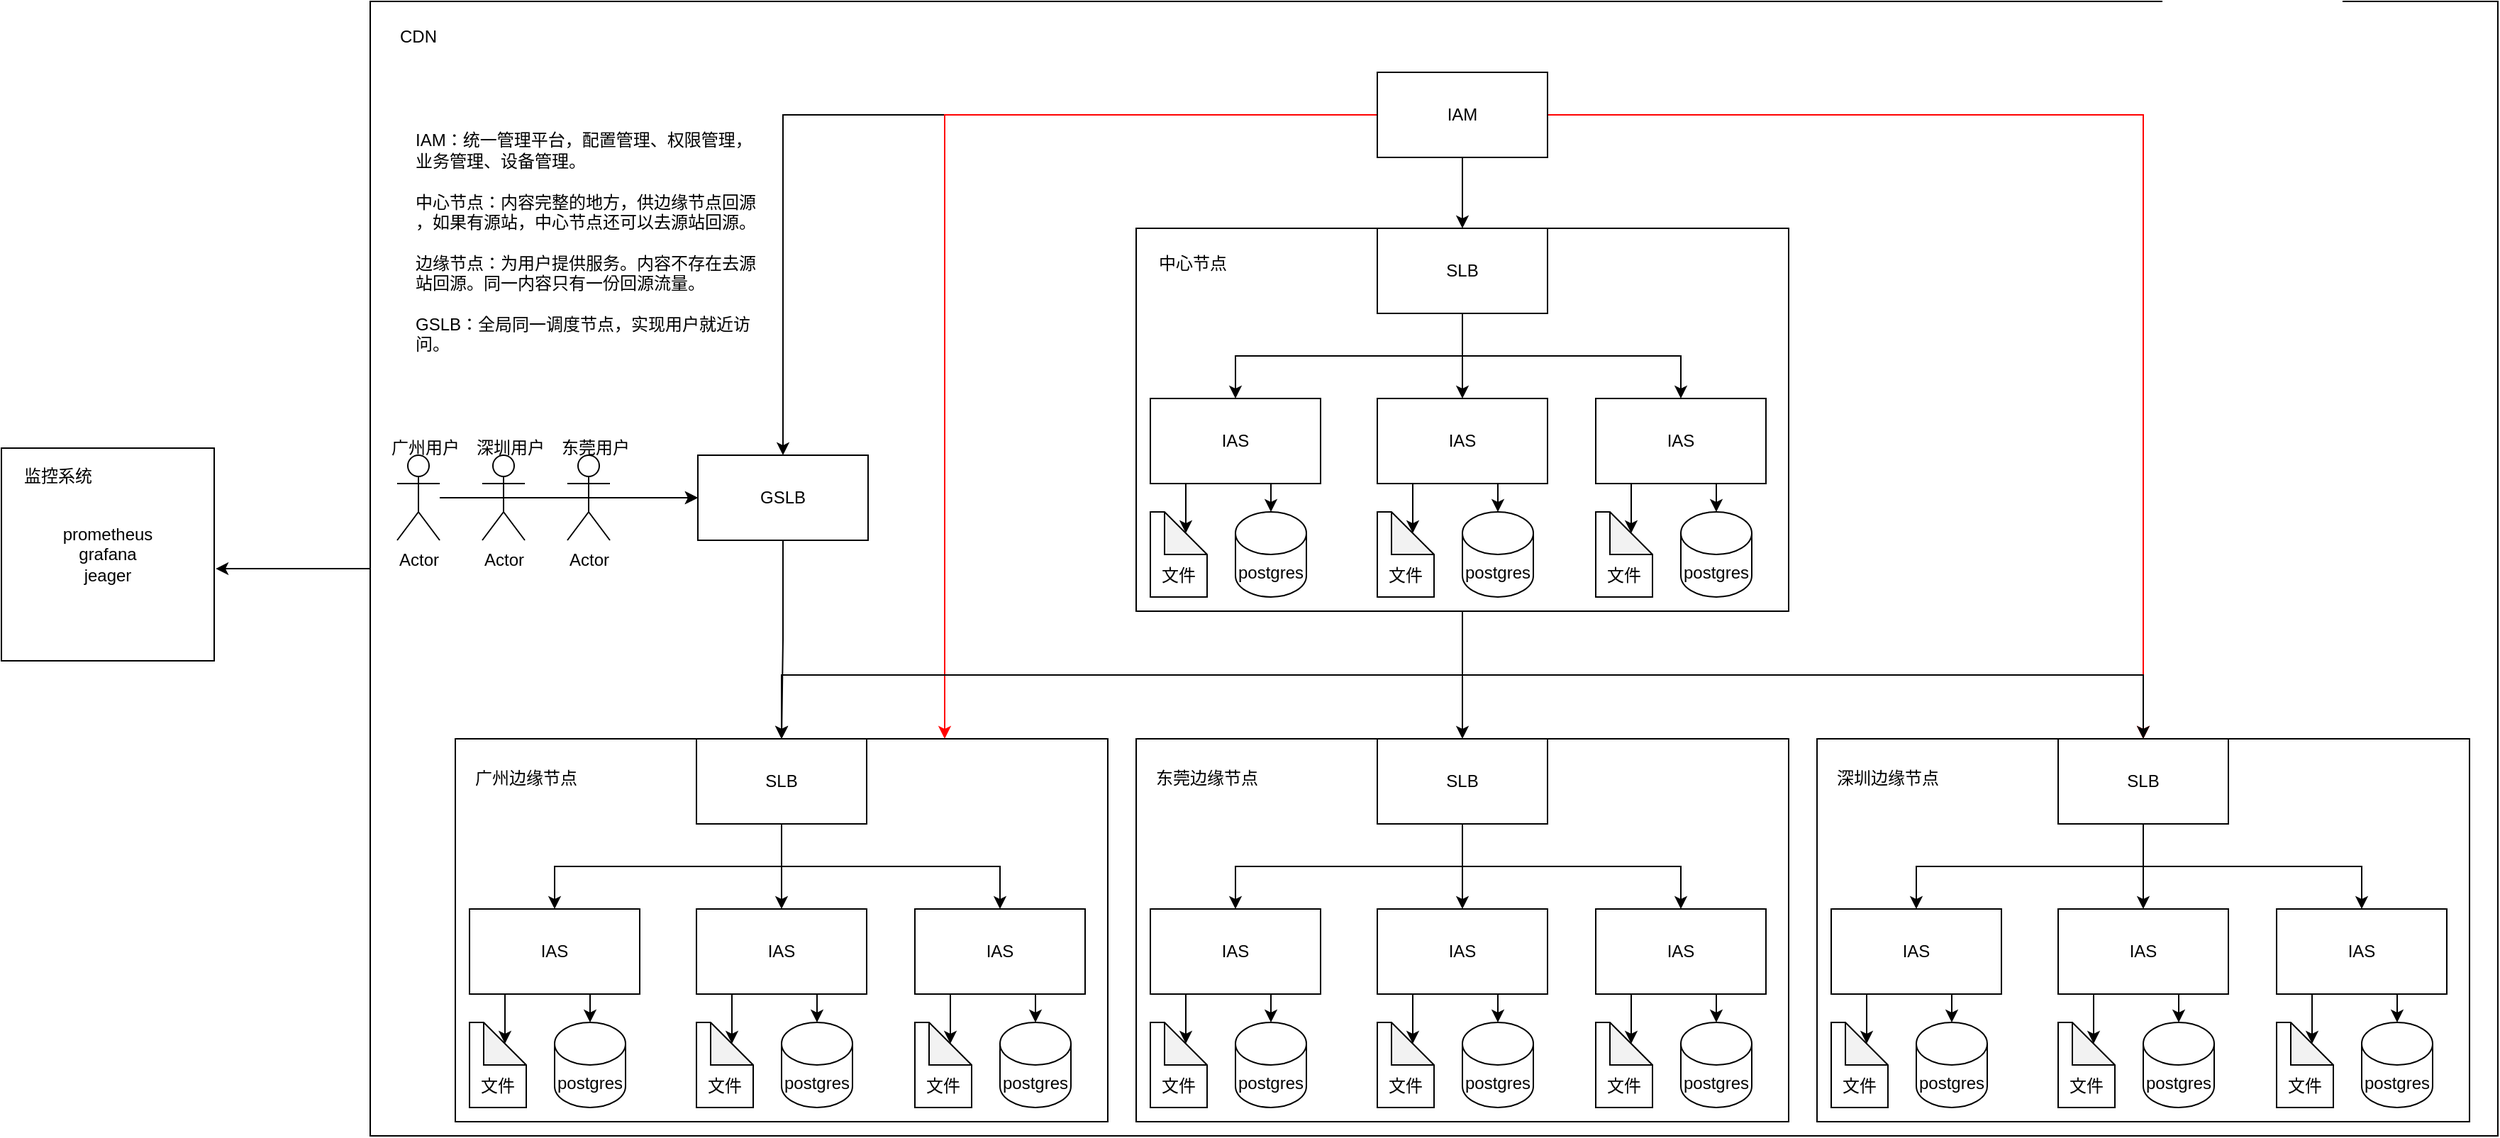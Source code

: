 <mxfile version="21.6.8" type="device">
  <diagram id="sjs-Jb1WiQ8WGj6FYjHZ" name="第 1 页">
    <mxGraphModel dx="2263" dy="1903" grid="1" gridSize="10" guides="1" tooltips="1" connect="1" arrows="1" fold="1" page="1" pageScale="1" pageWidth="827" pageHeight="1169" math="0" shadow="0">
      <root>
        <mxCell id="0" />
        <mxCell id="1" parent="0" />
        <mxCell id="f5SEs0QCKPR_3SpagH0d-139" style="edgeStyle=orthogonalEdgeStyle;rounded=0;orthogonalLoop=1;jettySize=auto;html=1;entryX=1.007;entryY=0.567;entryDx=0;entryDy=0;entryPerimeter=0;" edge="1" parent="1" source="f5SEs0QCKPR_3SpagH0d-137" target="f5SEs0QCKPR_3SpagH0d-134">
          <mxGeometry relative="1" as="geometry" />
        </mxCell>
        <mxCell id="f5SEs0QCKPR_3SpagH0d-137" value="" style="rounded=0;whiteSpace=wrap;html=1;" vertex="1" parent="1">
          <mxGeometry x="-20" y="-70" width="1500" height="800" as="geometry" />
        </mxCell>
        <mxCell id="f5SEs0QCKPR_3SpagH0d-106" style="edgeStyle=orthogonalEdgeStyle;rounded=0;orthogonalLoop=1;jettySize=auto;html=1;exitX=0.5;exitY=1;exitDx=0;exitDy=0;entryX=0.5;entryY=0;entryDx=0;entryDy=0;" edge="1" parent="1" source="f5SEs0QCKPR_3SpagH0d-1" target="f5SEs0QCKPR_3SpagH0d-84">
          <mxGeometry relative="1" as="geometry" />
        </mxCell>
        <mxCell id="f5SEs0QCKPR_3SpagH0d-129" style="edgeStyle=orthogonalEdgeStyle;rounded=0;orthogonalLoop=1;jettySize=auto;html=1;exitX=0;exitY=0.5;exitDx=0;exitDy=0;entryX=0.5;entryY=0;entryDx=0;entryDy=0;" edge="1" parent="1" source="f5SEs0QCKPR_3SpagH0d-1" target="f5SEs0QCKPR_3SpagH0d-108">
          <mxGeometry relative="1" as="geometry" />
        </mxCell>
        <mxCell id="f5SEs0QCKPR_3SpagH0d-132" style="edgeStyle=orthogonalEdgeStyle;rounded=0;orthogonalLoop=1;jettySize=auto;html=1;entryX=0.75;entryY=0;entryDx=0;entryDy=0;fillColor=#FF3333;strokeColor=#FF0000;" edge="1" parent="1" source="f5SEs0QCKPR_3SpagH0d-1" target="f5SEs0QCKPR_3SpagH0d-3">
          <mxGeometry relative="1" as="geometry" />
        </mxCell>
        <mxCell id="f5SEs0QCKPR_3SpagH0d-133" style="edgeStyle=orthogonalEdgeStyle;rounded=0;orthogonalLoop=1;jettySize=auto;html=1;exitX=1;exitY=0.5;exitDx=0;exitDy=0;entryX=0.5;entryY=0;entryDx=0;entryDy=0;strokeColor=#FF0000;" edge="1" parent="1" source="f5SEs0QCKPR_3SpagH0d-1" target="f5SEs0QCKPR_3SpagH0d-60">
          <mxGeometry relative="1" as="geometry" />
        </mxCell>
        <mxCell id="f5SEs0QCKPR_3SpagH0d-1" value="IAM" style="rounded=0;whiteSpace=wrap;html=1;" vertex="1" parent="1">
          <mxGeometry x="690" y="-20" width="120" height="60" as="geometry" />
        </mxCell>
        <mxCell id="f5SEs0QCKPR_3SpagH0d-3" value="" style="rounded=0;whiteSpace=wrap;html=1;" vertex="1" parent="1">
          <mxGeometry x="40" y="450" width="460" height="270" as="geometry" />
        </mxCell>
        <mxCell id="f5SEs0QCKPR_3SpagH0d-28" value="" style="edgeStyle=orthogonalEdgeStyle;rounded=0;orthogonalLoop=1;jettySize=auto;html=1;" edge="1" parent="1" source="f5SEs0QCKPR_3SpagH0d-4" target="f5SEs0QCKPR_3SpagH0d-18">
          <mxGeometry relative="1" as="geometry" />
        </mxCell>
        <mxCell id="f5SEs0QCKPR_3SpagH0d-29" style="edgeStyle=orthogonalEdgeStyle;rounded=0;orthogonalLoop=1;jettySize=auto;html=1;exitX=0.5;exitY=1;exitDx=0;exitDy=0;entryX=0.5;entryY=0;entryDx=0;entryDy=0;" edge="1" parent="1" source="f5SEs0QCKPR_3SpagH0d-4" target="f5SEs0QCKPR_3SpagH0d-5">
          <mxGeometry relative="1" as="geometry" />
        </mxCell>
        <mxCell id="f5SEs0QCKPR_3SpagH0d-30" style="edgeStyle=orthogonalEdgeStyle;rounded=0;orthogonalLoop=1;jettySize=auto;html=1;exitX=0.5;exitY=1;exitDx=0;exitDy=0;" edge="1" parent="1" source="f5SEs0QCKPR_3SpagH0d-4" target="f5SEs0QCKPR_3SpagH0d-24">
          <mxGeometry relative="1" as="geometry" />
        </mxCell>
        <mxCell id="f5SEs0QCKPR_3SpagH0d-4" value="SLB" style="rounded=0;whiteSpace=wrap;html=1;" vertex="1" parent="1">
          <mxGeometry x="210" y="450" width="120" height="60" as="geometry" />
        </mxCell>
        <mxCell id="f5SEs0QCKPR_3SpagH0d-12" style="edgeStyle=orthogonalEdgeStyle;rounded=0;orthogonalLoop=1;jettySize=auto;html=1;exitX=0.25;exitY=1;exitDx=0;exitDy=0;entryX=0;entryY=0;entryDx=25;entryDy=15;entryPerimeter=0;" edge="1" parent="1" source="f5SEs0QCKPR_3SpagH0d-5" target="f5SEs0QCKPR_3SpagH0d-7">
          <mxGeometry relative="1" as="geometry" />
        </mxCell>
        <mxCell id="f5SEs0QCKPR_3SpagH0d-14" style="edgeStyle=orthogonalEdgeStyle;rounded=0;orthogonalLoop=1;jettySize=auto;html=1;exitX=0.75;exitY=1;exitDx=0;exitDy=0;entryX=0.5;entryY=0;entryDx=0;entryDy=0;entryPerimeter=0;" edge="1" parent="1" source="f5SEs0QCKPR_3SpagH0d-5" target="f5SEs0QCKPR_3SpagH0d-6">
          <mxGeometry relative="1" as="geometry" />
        </mxCell>
        <mxCell id="f5SEs0QCKPR_3SpagH0d-5" value="IAS" style="rounded=0;whiteSpace=wrap;html=1;" vertex="1" parent="1">
          <mxGeometry x="50" y="570" width="120" height="60" as="geometry" />
        </mxCell>
        <mxCell id="f5SEs0QCKPR_3SpagH0d-6" value="postgres" style="shape=cylinder3;whiteSpace=wrap;html=1;boundedLbl=1;backgroundOutline=1;size=15;" vertex="1" parent="1">
          <mxGeometry x="110" y="650" width="50" height="60" as="geometry" />
        </mxCell>
        <mxCell id="f5SEs0QCKPR_3SpagH0d-7" value="" style="shape=note;whiteSpace=wrap;html=1;backgroundOutline=1;darkOpacity=0.05;" vertex="1" parent="1">
          <mxGeometry x="50" y="650" width="40" height="60" as="geometry" />
        </mxCell>
        <mxCell id="f5SEs0QCKPR_3SpagH0d-9" value="文件" style="text;html=1;strokeColor=none;fillColor=none;align=center;verticalAlign=middle;whiteSpace=wrap;rounded=0;" vertex="1" parent="1">
          <mxGeometry x="40" y="680" width="60" height="30" as="geometry" />
        </mxCell>
        <mxCell id="f5SEs0QCKPR_3SpagH0d-16" style="edgeStyle=orthogonalEdgeStyle;rounded=0;orthogonalLoop=1;jettySize=auto;html=1;exitX=0.25;exitY=1;exitDx=0;exitDy=0;entryX=0;entryY=0;entryDx=25;entryDy=15;entryPerimeter=0;" edge="1" source="f5SEs0QCKPR_3SpagH0d-18" target="f5SEs0QCKPR_3SpagH0d-20" parent="1">
          <mxGeometry relative="1" as="geometry" />
        </mxCell>
        <mxCell id="f5SEs0QCKPR_3SpagH0d-17" style="edgeStyle=orthogonalEdgeStyle;rounded=0;orthogonalLoop=1;jettySize=auto;html=1;exitX=0.75;exitY=1;exitDx=0;exitDy=0;entryX=0.5;entryY=0;entryDx=0;entryDy=0;entryPerimeter=0;" edge="1" source="f5SEs0QCKPR_3SpagH0d-18" target="f5SEs0QCKPR_3SpagH0d-19" parent="1">
          <mxGeometry relative="1" as="geometry" />
        </mxCell>
        <mxCell id="f5SEs0QCKPR_3SpagH0d-18" value="IAS" style="rounded=0;whiteSpace=wrap;html=1;" vertex="1" parent="1">
          <mxGeometry x="210" y="570" width="120" height="60" as="geometry" />
        </mxCell>
        <mxCell id="f5SEs0QCKPR_3SpagH0d-19" value="postgres" style="shape=cylinder3;whiteSpace=wrap;html=1;boundedLbl=1;backgroundOutline=1;size=15;" vertex="1" parent="1">
          <mxGeometry x="270" y="650" width="50" height="60" as="geometry" />
        </mxCell>
        <mxCell id="f5SEs0QCKPR_3SpagH0d-20" value="" style="shape=note;whiteSpace=wrap;html=1;backgroundOutline=1;darkOpacity=0.05;" vertex="1" parent="1">
          <mxGeometry x="210" y="650" width="40" height="60" as="geometry" />
        </mxCell>
        <mxCell id="f5SEs0QCKPR_3SpagH0d-21" value="文件" style="text;html=1;strokeColor=none;fillColor=none;align=center;verticalAlign=middle;whiteSpace=wrap;rounded=0;" vertex="1" parent="1">
          <mxGeometry x="200" y="680" width="60" height="30" as="geometry" />
        </mxCell>
        <mxCell id="f5SEs0QCKPR_3SpagH0d-22" style="edgeStyle=orthogonalEdgeStyle;rounded=0;orthogonalLoop=1;jettySize=auto;html=1;exitX=0.25;exitY=1;exitDx=0;exitDy=0;entryX=0;entryY=0;entryDx=25;entryDy=15;entryPerimeter=0;" edge="1" source="f5SEs0QCKPR_3SpagH0d-24" target="f5SEs0QCKPR_3SpagH0d-26" parent="1">
          <mxGeometry relative="1" as="geometry" />
        </mxCell>
        <mxCell id="f5SEs0QCKPR_3SpagH0d-23" style="edgeStyle=orthogonalEdgeStyle;rounded=0;orthogonalLoop=1;jettySize=auto;html=1;exitX=0.75;exitY=1;exitDx=0;exitDy=0;entryX=0.5;entryY=0;entryDx=0;entryDy=0;entryPerimeter=0;" edge="1" source="f5SEs0QCKPR_3SpagH0d-24" target="f5SEs0QCKPR_3SpagH0d-25" parent="1">
          <mxGeometry relative="1" as="geometry" />
        </mxCell>
        <mxCell id="f5SEs0QCKPR_3SpagH0d-24" value="IAS" style="rounded=0;whiteSpace=wrap;html=1;" vertex="1" parent="1">
          <mxGeometry x="364" y="570" width="120" height="60" as="geometry" />
        </mxCell>
        <mxCell id="f5SEs0QCKPR_3SpagH0d-25" value="postgres" style="shape=cylinder3;whiteSpace=wrap;html=1;boundedLbl=1;backgroundOutline=1;size=15;" vertex="1" parent="1">
          <mxGeometry x="424" y="650" width="50" height="60" as="geometry" />
        </mxCell>
        <mxCell id="f5SEs0QCKPR_3SpagH0d-26" value="" style="shape=note;whiteSpace=wrap;html=1;backgroundOutline=1;darkOpacity=0.05;" vertex="1" parent="1">
          <mxGeometry x="364" y="650" width="40" height="60" as="geometry" />
        </mxCell>
        <mxCell id="f5SEs0QCKPR_3SpagH0d-27" value="文件" style="text;html=1;strokeColor=none;fillColor=none;align=center;verticalAlign=middle;whiteSpace=wrap;rounded=0;" vertex="1" parent="1">
          <mxGeometry x="354" y="680" width="60" height="30" as="geometry" />
        </mxCell>
        <mxCell id="f5SEs0QCKPR_3SpagH0d-33" value="" style="rounded=0;whiteSpace=wrap;html=1;" vertex="1" parent="1">
          <mxGeometry x="520" y="450" width="460" height="270" as="geometry" />
        </mxCell>
        <mxCell id="f5SEs0QCKPR_3SpagH0d-34" value="" style="edgeStyle=orthogonalEdgeStyle;rounded=0;orthogonalLoop=1;jettySize=auto;html=1;" edge="1" source="f5SEs0QCKPR_3SpagH0d-37" target="f5SEs0QCKPR_3SpagH0d-46" parent="1">
          <mxGeometry relative="1" as="geometry" />
        </mxCell>
        <mxCell id="f5SEs0QCKPR_3SpagH0d-35" style="edgeStyle=orthogonalEdgeStyle;rounded=0;orthogonalLoop=1;jettySize=auto;html=1;exitX=0.5;exitY=1;exitDx=0;exitDy=0;entryX=0.5;entryY=0;entryDx=0;entryDy=0;" edge="1" source="f5SEs0QCKPR_3SpagH0d-37" target="f5SEs0QCKPR_3SpagH0d-40" parent="1">
          <mxGeometry relative="1" as="geometry" />
        </mxCell>
        <mxCell id="f5SEs0QCKPR_3SpagH0d-36" style="edgeStyle=orthogonalEdgeStyle;rounded=0;orthogonalLoop=1;jettySize=auto;html=1;exitX=0.5;exitY=1;exitDx=0;exitDy=0;" edge="1" source="f5SEs0QCKPR_3SpagH0d-37" target="f5SEs0QCKPR_3SpagH0d-52" parent="1">
          <mxGeometry relative="1" as="geometry" />
        </mxCell>
        <mxCell id="f5SEs0QCKPR_3SpagH0d-37" value="SLB" style="rounded=0;whiteSpace=wrap;html=1;" vertex="1" parent="1">
          <mxGeometry x="690" y="450" width="120" height="60" as="geometry" />
        </mxCell>
        <mxCell id="f5SEs0QCKPR_3SpagH0d-38" style="edgeStyle=orthogonalEdgeStyle;rounded=0;orthogonalLoop=1;jettySize=auto;html=1;exitX=0.25;exitY=1;exitDx=0;exitDy=0;entryX=0;entryY=0;entryDx=25;entryDy=15;entryPerimeter=0;" edge="1" source="f5SEs0QCKPR_3SpagH0d-40" target="f5SEs0QCKPR_3SpagH0d-42" parent="1">
          <mxGeometry relative="1" as="geometry" />
        </mxCell>
        <mxCell id="f5SEs0QCKPR_3SpagH0d-39" style="edgeStyle=orthogonalEdgeStyle;rounded=0;orthogonalLoop=1;jettySize=auto;html=1;exitX=0.75;exitY=1;exitDx=0;exitDy=0;entryX=0.5;entryY=0;entryDx=0;entryDy=0;entryPerimeter=0;" edge="1" source="f5SEs0QCKPR_3SpagH0d-40" target="f5SEs0QCKPR_3SpagH0d-41" parent="1">
          <mxGeometry relative="1" as="geometry" />
        </mxCell>
        <mxCell id="f5SEs0QCKPR_3SpagH0d-40" value="IAS" style="rounded=0;whiteSpace=wrap;html=1;" vertex="1" parent="1">
          <mxGeometry x="530" y="570" width="120" height="60" as="geometry" />
        </mxCell>
        <mxCell id="f5SEs0QCKPR_3SpagH0d-41" value="postgres" style="shape=cylinder3;whiteSpace=wrap;html=1;boundedLbl=1;backgroundOutline=1;size=15;" vertex="1" parent="1">
          <mxGeometry x="590" y="650" width="50" height="60" as="geometry" />
        </mxCell>
        <mxCell id="f5SEs0QCKPR_3SpagH0d-42" value="" style="shape=note;whiteSpace=wrap;html=1;backgroundOutline=1;darkOpacity=0.05;" vertex="1" parent="1">
          <mxGeometry x="530" y="650" width="40" height="60" as="geometry" />
        </mxCell>
        <mxCell id="f5SEs0QCKPR_3SpagH0d-43" value="文件" style="text;html=1;strokeColor=none;fillColor=none;align=center;verticalAlign=middle;whiteSpace=wrap;rounded=0;" vertex="1" parent="1">
          <mxGeometry x="520" y="680" width="60" height="30" as="geometry" />
        </mxCell>
        <mxCell id="f5SEs0QCKPR_3SpagH0d-44" style="edgeStyle=orthogonalEdgeStyle;rounded=0;orthogonalLoop=1;jettySize=auto;html=1;exitX=0.25;exitY=1;exitDx=0;exitDy=0;entryX=0;entryY=0;entryDx=25;entryDy=15;entryPerimeter=0;" edge="1" source="f5SEs0QCKPR_3SpagH0d-46" target="f5SEs0QCKPR_3SpagH0d-48" parent="1">
          <mxGeometry relative="1" as="geometry" />
        </mxCell>
        <mxCell id="f5SEs0QCKPR_3SpagH0d-45" style="edgeStyle=orthogonalEdgeStyle;rounded=0;orthogonalLoop=1;jettySize=auto;html=1;exitX=0.75;exitY=1;exitDx=0;exitDy=0;entryX=0.5;entryY=0;entryDx=0;entryDy=0;entryPerimeter=0;" edge="1" source="f5SEs0QCKPR_3SpagH0d-46" target="f5SEs0QCKPR_3SpagH0d-47" parent="1">
          <mxGeometry relative="1" as="geometry" />
        </mxCell>
        <mxCell id="f5SEs0QCKPR_3SpagH0d-46" value="IAS" style="rounded=0;whiteSpace=wrap;html=1;" vertex="1" parent="1">
          <mxGeometry x="690" y="570" width="120" height="60" as="geometry" />
        </mxCell>
        <mxCell id="f5SEs0QCKPR_3SpagH0d-47" value="postgres" style="shape=cylinder3;whiteSpace=wrap;html=1;boundedLbl=1;backgroundOutline=1;size=15;" vertex="1" parent="1">
          <mxGeometry x="750" y="650" width="50" height="60" as="geometry" />
        </mxCell>
        <mxCell id="f5SEs0QCKPR_3SpagH0d-48" value="" style="shape=note;whiteSpace=wrap;html=1;backgroundOutline=1;darkOpacity=0.05;" vertex="1" parent="1">
          <mxGeometry x="690" y="650" width="40" height="60" as="geometry" />
        </mxCell>
        <mxCell id="f5SEs0QCKPR_3SpagH0d-49" value="文件" style="text;html=1;strokeColor=none;fillColor=none;align=center;verticalAlign=middle;whiteSpace=wrap;rounded=0;" vertex="1" parent="1">
          <mxGeometry x="680" y="680" width="60" height="30" as="geometry" />
        </mxCell>
        <mxCell id="f5SEs0QCKPR_3SpagH0d-50" style="edgeStyle=orthogonalEdgeStyle;rounded=0;orthogonalLoop=1;jettySize=auto;html=1;exitX=0.25;exitY=1;exitDx=0;exitDy=0;entryX=0;entryY=0;entryDx=25;entryDy=15;entryPerimeter=0;" edge="1" source="f5SEs0QCKPR_3SpagH0d-52" target="f5SEs0QCKPR_3SpagH0d-54" parent="1">
          <mxGeometry relative="1" as="geometry" />
        </mxCell>
        <mxCell id="f5SEs0QCKPR_3SpagH0d-51" style="edgeStyle=orthogonalEdgeStyle;rounded=0;orthogonalLoop=1;jettySize=auto;html=1;exitX=0.75;exitY=1;exitDx=0;exitDy=0;entryX=0.5;entryY=0;entryDx=0;entryDy=0;entryPerimeter=0;" edge="1" source="f5SEs0QCKPR_3SpagH0d-52" target="f5SEs0QCKPR_3SpagH0d-53" parent="1">
          <mxGeometry relative="1" as="geometry" />
        </mxCell>
        <mxCell id="f5SEs0QCKPR_3SpagH0d-52" value="IAS" style="rounded=0;whiteSpace=wrap;html=1;" vertex="1" parent="1">
          <mxGeometry x="844" y="570" width="120" height="60" as="geometry" />
        </mxCell>
        <mxCell id="f5SEs0QCKPR_3SpagH0d-53" value="postgres" style="shape=cylinder3;whiteSpace=wrap;html=1;boundedLbl=1;backgroundOutline=1;size=15;" vertex="1" parent="1">
          <mxGeometry x="904" y="650" width="50" height="60" as="geometry" />
        </mxCell>
        <mxCell id="f5SEs0QCKPR_3SpagH0d-54" value="" style="shape=note;whiteSpace=wrap;html=1;backgroundOutline=1;darkOpacity=0.05;" vertex="1" parent="1">
          <mxGeometry x="844" y="650" width="40" height="60" as="geometry" />
        </mxCell>
        <mxCell id="f5SEs0QCKPR_3SpagH0d-55" value="文件" style="text;html=1;strokeColor=none;fillColor=none;align=center;verticalAlign=middle;whiteSpace=wrap;rounded=0;" vertex="1" parent="1">
          <mxGeometry x="834" y="680" width="60" height="30" as="geometry" />
        </mxCell>
        <mxCell id="f5SEs0QCKPR_3SpagH0d-56" value="" style="rounded=0;whiteSpace=wrap;html=1;" vertex="1" parent="1">
          <mxGeometry x="1000" y="450" width="460" height="270" as="geometry" />
        </mxCell>
        <mxCell id="f5SEs0QCKPR_3SpagH0d-57" value="" style="edgeStyle=orthogonalEdgeStyle;rounded=0;orthogonalLoop=1;jettySize=auto;html=1;" edge="1" source="f5SEs0QCKPR_3SpagH0d-60" target="f5SEs0QCKPR_3SpagH0d-69" parent="1">
          <mxGeometry relative="1" as="geometry" />
        </mxCell>
        <mxCell id="f5SEs0QCKPR_3SpagH0d-58" style="edgeStyle=orthogonalEdgeStyle;rounded=0;orthogonalLoop=1;jettySize=auto;html=1;exitX=0.5;exitY=1;exitDx=0;exitDy=0;entryX=0.5;entryY=0;entryDx=0;entryDy=0;" edge="1" source="f5SEs0QCKPR_3SpagH0d-60" target="f5SEs0QCKPR_3SpagH0d-63" parent="1">
          <mxGeometry relative="1" as="geometry" />
        </mxCell>
        <mxCell id="f5SEs0QCKPR_3SpagH0d-59" style="edgeStyle=orthogonalEdgeStyle;rounded=0;orthogonalLoop=1;jettySize=auto;html=1;exitX=0.5;exitY=1;exitDx=0;exitDy=0;" edge="1" source="f5SEs0QCKPR_3SpagH0d-60" target="f5SEs0QCKPR_3SpagH0d-75" parent="1">
          <mxGeometry relative="1" as="geometry" />
        </mxCell>
        <mxCell id="f5SEs0QCKPR_3SpagH0d-60" value="SLB" style="rounded=0;whiteSpace=wrap;html=1;" vertex="1" parent="1">
          <mxGeometry x="1170" y="450" width="120" height="60" as="geometry" />
        </mxCell>
        <mxCell id="f5SEs0QCKPR_3SpagH0d-61" style="edgeStyle=orthogonalEdgeStyle;rounded=0;orthogonalLoop=1;jettySize=auto;html=1;exitX=0.25;exitY=1;exitDx=0;exitDy=0;entryX=0;entryY=0;entryDx=25;entryDy=15;entryPerimeter=0;" edge="1" source="f5SEs0QCKPR_3SpagH0d-63" target="f5SEs0QCKPR_3SpagH0d-65" parent="1">
          <mxGeometry relative="1" as="geometry" />
        </mxCell>
        <mxCell id="f5SEs0QCKPR_3SpagH0d-62" style="edgeStyle=orthogonalEdgeStyle;rounded=0;orthogonalLoop=1;jettySize=auto;html=1;exitX=0.75;exitY=1;exitDx=0;exitDy=0;entryX=0.5;entryY=0;entryDx=0;entryDy=0;entryPerimeter=0;" edge="1" source="f5SEs0QCKPR_3SpagH0d-63" target="f5SEs0QCKPR_3SpagH0d-64" parent="1">
          <mxGeometry relative="1" as="geometry" />
        </mxCell>
        <mxCell id="f5SEs0QCKPR_3SpagH0d-63" value="IAS" style="rounded=0;whiteSpace=wrap;html=1;" vertex="1" parent="1">
          <mxGeometry x="1010" y="570" width="120" height="60" as="geometry" />
        </mxCell>
        <mxCell id="f5SEs0QCKPR_3SpagH0d-64" value="postgres" style="shape=cylinder3;whiteSpace=wrap;html=1;boundedLbl=1;backgroundOutline=1;size=15;" vertex="1" parent="1">
          <mxGeometry x="1070" y="650" width="50" height="60" as="geometry" />
        </mxCell>
        <mxCell id="f5SEs0QCKPR_3SpagH0d-65" value="" style="shape=note;whiteSpace=wrap;html=1;backgroundOutline=1;darkOpacity=0.05;" vertex="1" parent="1">
          <mxGeometry x="1010" y="650" width="40" height="60" as="geometry" />
        </mxCell>
        <mxCell id="f5SEs0QCKPR_3SpagH0d-66" value="文件" style="text;html=1;strokeColor=none;fillColor=none;align=center;verticalAlign=middle;whiteSpace=wrap;rounded=0;" vertex="1" parent="1">
          <mxGeometry x="1000" y="680" width="60" height="30" as="geometry" />
        </mxCell>
        <mxCell id="f5SEs0QCKPR_3SpagH0d-67" style="edgeStyle=orthogonalEdgeStyle;rounded=0;orthogonalLoop=1;jettySize=auto;html=1;exitX=0.25;exitY=1;exitDx=0;exitDy=0;entryX=0;entryY=0;entryDx=25;entryDy=15;entryPerimeter=0;" edge="1" source="f5SEs0QCKPR_3SpagH0d-69" target="f5SEs0QCKPR_3SpagH0d-71" parent="1">
          <mxGeometry relative="1" as="geometry" />
        </mxCell>
        <mxCell id="f5SEs0QCKPR_3SpagH0d-68" style="edgeStyle=orthogonalEdgeStyle;rounded=0;orthogonalLoop=1;jettySize=auto;html=1;exitX=0.75;exitY=1;exitDx=0;exitDy=0;entryX=0.5;entryY=0;entryDx=0;entryDy=0;entryPerimeter=0;" edge="1" source="f5SEs0QCKPR_3SpagH0d-69" target="f5SEs0QCKPR_3SpagH0d-70" parent="1">
          <mxGeometry relative="1" as="geometry" />
        </mxCell>
        <mxCell id="f5SEs0QCKPR_3SpagH0d-69" value="IAS" style="rounded=0;whiteSpace=wrap;html=1;" vertex="1" parent="1">
          <mxGeometry x="1170" y="570" width="120" height="60" as="geometry" />
        </mxCell>
        <mxCell id="f5SEs0QCKPR_3SpagH0d-70" value="postgres" style="shape=cylinder3;whiteSpace=wrap;html=1;boundedLbl=1;backgroundOutline=1;size=15;" vertex="1" parent="1">
          <mxGeometry x="1230" y="650" width="50" height="60" as="geometry" />
        </mxCell>
        <mxCell id="f5SEs0QCKPR_3SpagH0d-71" value="" style="shape=note;whiteSpace=wrap;html=1;backgroundOutline=1;darkOpacity=0.05;" vertex="1" parent="1">
          <mxGeometry x="1170" y="650" width="40" height="60" as="geometry" />
        </mxCell>
        <mxCell id="f5SEs0QCKPR_3SpagH0d-72" value="文件" style="text;html=1;strokeColor=none;fillColor=none;align=center;verticalAlign=middle;whiteSpace=wrap;rounded=0;" vertex="1" parent="1">
          <mxGeometry x="1160" y="680" width="60" height="30" as="geometry" />
        </mxCell>
        <mxCell id="f5SEs0QCKPR_3SpagH0d-73" style="edgeStyle=orthogonalEdgeStyle;rounded=0;orthogonalLoop=1;jettySize=auto;html=1;exitX=0.25;exitY=1;exitDx=0;exitDy=0;entryX=0;entryY=0;entryDx=25;entryDy=15;entryPerimeter=0;" edge="1" source="f5SEs0QCKPR_3SpagH0d-75" target="f5SEs0QCKPR_3SpagH0d-77" parent="1">
          <mxGeometry relative="1" as="geometry" />
        </mxCell>
        <mxCell id="f5SEs0QCKPR_3SpagH0d-74" style="edgeStyle=orthogonalEdgeStyle;rounded=0;orthogonalLoop=1;jettySize=auto;html=1;exitX=0.75;exitY=1;exitDx=0;exitDy=0;entryX=0.5;entryY=0;entryDx=0;entryDy=0;entryPerimeter=0;" edge="1" source="f5SEs0QCKPR_3SpagH0d-75" target="f5SEs0QCKPR_3SpagH0d-76" parent="1">
          <mxGeometry relative="1" as="geometry" />
        </mxCell>
        <mxCell id="f5SEs0QCKPR_3SpagH0d-75" value="IAS" style="rounded=0;whiteSpace=wrap;html=1;" vertex="1" parent="1">
          <mxGeometry x="1324" y="570" width="120" height="60" as="geometry" />
        </mxCell>
        <mxCell id="f5SEs0QCKPR_3SpagH0d-76" value="postgres" style="shape=cylinder3;whiteSpace=wrap;html=1;boundedLbl=1;backgroundOutline=1;size=15;" vertex="1" parent="1">
          <mxGeometry x="1384" y="650" width="50" height="60" as="geometry" />
        </mxCell>
        <mxCell id="f5SEs0QCKPR_3SpagH0d-77" value="" style="shape=note;whiteSpace=wrap;html=1;backgroundOutline=1;darkOpacity=0.05;" vertex="1" parent="1">
          <mxGeometry x="1324" y="650" width="40" height="60" as="geometry" />
        </mxCell>
        <mxCell id="f5SEs0QCKPR_3SpagH0d-78" value="文件" style="text;html=1;strokeColor=none;fillColor=none;align=center;verticalAlign=middle;whiteSpace=wrap;rounded=0;" vertex="1" parent="1">
          <mxGeometry x="1314" y="680" width="60" height="30" as="geometry" />
        </mxCell>
        <mxCell id="f5SEs0QCKPR_3SpagH0d-103" style="edgeStyle=orthogonalEdgeStyle;rounded=0;orthogonalLoop=1;jettySize=auto;html=1;exitX=0.5;exitY=1;exitDx=0;exitDy=0;entryX=0.5;entryY=0;entryDx=0;entryDy=0;" edge="1" parent="1" source="f5SEs0QCKPR_3SpagH0d-80" target="f5SEs0QCKPR_3SpagH0d-4">
          <mxGeometry relative="1" as="geometry" />
        </mxCell>
        <mxCell id="f5SEs0QCKPR_3SpagH0d-104" style="edgeStyle=orthogonalEdgeStyle;rounded=0;orthogonalLoop=1;jettySize=auto;html=1;entryX=0.5;entryY=0;entryDx=0;entryDy=0;" edge="1" parent="1" source="f5SEs0QCKPR_3SpagH0d-80" target="f5SEs0QCKPR_3SpagH0d-37">
          <mxGeometry relative="1" as="geometry" />
        </mxCell>
        <mxCell id="f5SEs0QCKPR_3SpagH0d-105" style="edgeStyle=orthogonalEdgeStyle;rounded=0;orthogonalLoop=1;jettySize=auto;html=1;entryX=0.5;entryY=0;entryDx=0;entryDy=0;exitX=0.5;exitY=1;exitDx=0;exitDy=0;" edge="1" parent="1" source="f5SEs0QCKPR_3SpagH0d-80" target="f5SEs0QCKPR_3SpagH0d-60">
          <mxGeometry relative="1" as="geometry" />
        </mxCell>
        <mxCell id="f5SEs0QCKPR_3SpagH0d-80" value="" style="rounded=0;whiteSpace=wrap;html=1;" vertex="1" parent="1">
          <mxGeometry x="520" y="90" width="460" height="270" as="geometry" />
        </mxCell>
        <mxCell id="f5SEs0QCKPR_3SpagH0d-81" value="" style="edgeStyle=orthogonalEdgeStyle;rounded=0;orthogonalLoop=1;jettySize=auto;html=1;" edge="1" source="f5SEs0QCKPR_3SpagH0d-84" target="f5SEs0QCKPR_3SpagH0d-93" parent="1">
          <mxGeometry relative="1" as="geometry" />
        </mxCell>
        <mxCell id="f5SEs0QCKPR_3SpagH0d-82" style="edgeStyle=orthogonalEdgeStyle;rounded=0;orthogonalLoop=1;jettySize=auto;html=1;exitX=0.5;exitY=1;exitDx=0;exitDy=0;entryX=0.5;entryY=0;entryDx=0;entryDy=0;" edge="1" source="f5SEs0QCKPR_3SpagH0d-84" target="f5SEs0QCKPR_3SpagH0d-87" parent="1">
          <mxGeometry relative="1" as="geometry" />
        </mxCell>
        <mxCell id="f5SEs0QCKPR_3SpagH0d-83" style="edgeStyle=orthogonalEdgeStyle;rounded=0;orthogonalLoop=1;jettySize=auto;html=1;exitX=0.5;exitY=1;exitDx=0;exitDy=0;" edge="1" source="f5SEs0QCKPR_3SpagH0d-84" target="f5SEs0QCKPR_3SpagH0d-99" parent="1">
          <mxGeometry relative="1" as="geometry" />
        </mxCell>
        <mxCell id="f5SEs0QCKPR_3SpagH0d-84" value="SLB" style="rounded=0;whiteSpace=wrap;html=1;" vertex="1" parent="1">
          <mxGeometry x="690" y="90" width="120" height="60" as="geometry" />
        </mxCell>
        <mxCell id="f5SEs0QCKPR_3SpagH0d-85" style="edgeStyle=orthogonalEdgeStyle;rounded=0;orthogonalLoop=1;jettySize=auto;html=1;exitX=0.25;exitY=1;exitDx=0;exitDy=0;entryX=0;entryY=0;entryDx=25;entryDy=15;entryPerimeter=0;" edge="1" source="f5SEs0QCKPR_3SpagH0d-87" target="f5SEs0QCKPR_3SpagH0d-89" parent="1">
          <mxGeometry relative="1" as="geometry" />
        </mxCell>
        <mxCell id="f5SEs0QCKPR_3SpagH0d-86" style="edgeStyle=orthogonalEdgeStyle;rounded=0;orthogonalLoop=1;jettySize=auto;html=1;exitX=0.75;exitY=1;exitDx=0;exitDy=0;entryX=0.5;entryY=0;entryDx=0;entryDy=0;entryPerimeter=0;" edge="1" source="f5SEs0QCKPR_3SpagH0d-87" target="f5SEs0QCKPR_3SpagH0d-88" parent="1">
          <mxGeometry relative="1" as="geometry" />
        </mxCell>
        <mxCell id="f5SEs0QCKPR_3SpagH0d-87" value="IAS" style="rounded=0;whiteSpace=wrap;html=1;" vertex="1" parent="1">
          <mxGeometry x="530" y="210" width="120" height="60" as="geometry" />
        </mxCell>
        <mxCell id="f5SEs0QCKPR_3SpagH0d-88" value="postgres" style="shape=cylinder3;whiteSpace=wrap;html=1;boundedLbl=1;backgroundOutline=1;size=15;" vertex="1" parent="1">
          <mxGeometry x="590" y="290" width="50" height="60" as="geometry" />
        </mxCell>
        <mxCell id="f5SEs0QCKPR_3SpagH0d-89" value="" style="shape=note;whiteSpace=wrap;html=1;backgroundOutline=1;darkOpacity=0.05;" vertex="1" parent="1">
          <mxGeometry x="530" y="290" width="40" height="60" as="geometry" />
        </mxCell>
        <mxCell id="f5SEs0QCKPR_3SpagH0d-90" value="文件" style="text;html=1;strokeColor=none;fillColor=none;align=center;verticalAlign=middle;whiteSpace=wrap;rounded=0;" vertex="1" parent="1">
          <mxGeometry x="520" y="320" width="60" height="30" as="geometry" />
        </mxCell>
        <mxCell id="f5SEs0QCKPR_3SpagH0d-91" style="edgeStyle=orthogonalEdgeStyle;rounded=0;orthogonalLoop=1;jettySize=auto;html=1;exitX=0.25;exitY=1;exitDx=0;exitDy=0;entryX=0;entryY=0;entryDx=25;entryDy=15;entryPerimeter=0;" edge="1" source="f5SEs0QCKPR_3SpagH0d-93" target="f5SEs0QCKPR_3SpagH0d-95" parent="1">
          <mxGeometry relative="1" as="geometry" />
        </mxCell>
        <mxCell id="f5SEs0QCKPR_3SpagH0d-92" style="edgeStyle=orthogonalEdgeStyle;rounded=0;orthogonalLoop=1;jettySize=auto;html=1;exitX=0.75;exitY=1;exitDx=0;exitDy=0;entryX=0.5;entryY=0;entryDx=0;entryDy=0;entryPerimeter=0;" edge="1" source="f5SEs0QCKPR_3SpagH0d-93" target="f5SEs0QCKPR_3SpagH0d-94" parent="1">
          <mxGeometry relative="1" as="geometry" />
        </mxCell>
        <mxCell id="f5SEs0QCKPR_3SpagH0d-93" value="IAS" style="rounded=0;whiteSpace=wrap;html=1;" vertex="1" parent="1">
          <mxGeometry x="690" y="210" width="120" height="60" as="geometry" />
        </mxCell>
        <mxCell id="f5SEs0QCKPR_3SpagH0d-94" value="postgres" style="shape=cylinder3;whiteSpace=wrap;html=1;boundedLbl=1;backgroundOutline=1;size=15;" vertex="1" parent="1">
          <mxGeometry x="750" y="290" width="50" height="60" as="geometry" />
        </mxCell>
        <mxCell id="f5SEs0QCKPR_3SpagH0d-95" value="" style="shape=note;whiteSpace=wrap;html=1;backgroundOutline=1;darkOpacity=0.05;" vertex="1" parent="1">
          <mxGeometry x="690" y="290" width="40" height="60" as="geometry" />
        </mxCell>
        <mxCell id="f5SEs0QCKPR_3SpagH0d-96" value="文件" style="text;html=1;strokeColor=none;fillColor=none;align=center;verticalAlign=middle;whiteSpace=wrap;rounded=0;" vertex="1" parent="1">
          <mxGeometry x="680" y="320" width="60" height="30" as="geometry" />
        </mxCell>
        <mxCell id="f5SEs0QCKPR_3SpagH0d-97" style="edgeStyle=orthogonalEdgeStyle;rounded=0;orthogonalLoop=1;jettySize=auto;html=1;exitX=0.25;exitY=1;exitDx=0;exitDy=0;entryX=0;entryY=0;entryDx=25;entryDy=15;entryPerimeter=0;" edge="1" source="f5SEs0QCKPR_3SpagH0d-99" target="f5SEs0QCKPR_3SpagH0d-101" parent="1">
          <mxGeometry relative="1" as="geometry" />
        </mxCell>
        <mxCell id="f5SEs0QCKPR_3SpagH0d-98" style="edgeStyle=orthogonalEdgeStyle;rounded=0;orthogonalLoop=1;jettySize=auto;html=1;exitX=0.75;exitY=1;exitDx=0;exitDy=0;entryX=0.5;entryY=0;entryDx=0;entryDy=0;entryPerimeter=0;" edge="1" source="f5SEs0QCKPR_3SpagH0d-99" target="f5SEs0QCKPR_3SpagH0d-100" parent="1">
          <mxGeometry relative="1" as="geometry" />
        </mxCell>
        <mxCell id="f5SEs0QCKPR_3SpagH0d-99" value="IAS" style="rounded=0;whiteSpace=wrap;html=1;" vertex="1" parent="1">
          <mxGeometry x="844" y="210" width="120" height="60" as="geometry" />
        </mxCell>
        <mxCell id="f5SEs0QCKPR_3SpagH0d-100" value="postgres" style="shape=cylinder3;whiteSpace=wrap;html=1;boundedLbl=1;backgroundOutline=1;size=15;" vertex="1" parent="1">
          <mxGeometry x="904" y="290" width="50" height="60" as="geometry" />
        </mxCell>
        <mxCell id="f5SEs0QCKPR_3SpagH0d-101" value="" style="shape=note;whiteSpace=wrap;html=1;backgroundOutline=1;darkOpacity=0.05;" vertex="1" parent="1">
          <mxGeometry x="844" y="290" width="40" height="60" as="geometry" />
        </mxCell>
        <mxCell id="f5SEs0QCKPR_3SpagH0d-102" value="文件" style="text;html=1;strokeColor=none;fillColor=none;align=center;verticalAlign=middle;whiteSpace=wrap;rounded=0;" vertex="1" parent="1">
          <mxGeometry x="834" y="320" width="60" height="30" as="geometry" />
        </mxCell>
        <mxCell id="f5SEs0QCKPR_3SpagH0d-126" style="edgeStyle=orthogonalEdgeStyle;rounded=0;orthogonalLoop=1;jettySize=auto;html=1;" edge="1" parent="1" source="f5SEs0QCKPR_3SpagH0d-108">
          <mxGeometry relative="1" as="geometry">
            <mxPoint x="270" y="450" as="targetPoint" />
          </mxGeometry>
        </mxCell>
        <mxCell id="f5SEs0QCKPR_3SpagH0d-108" value="GSLB" style="rounded=0;whiteSpace=wrap;html=1;" vertex="1" parent="1">
          <mxGeometry x="211" y="250" width="120" height="60" as="geometry" />
        </mxCell>
        <mxCell id="f5SEs0QCKPR_3SpagH0d-123" style="edgeStyle=orthogonalEdgeStyle;rounded=0;orthogonalLoop=1;jettySize=auto;html=1;" edge="1" parent="1" source="f5SEs0QCKPR_3SpagH0d-109" target="f5SEs0QCKPR_3SpagH0d-108">
          <mxGeometry relative="1" as="geometry" />
        </mxCell>
        <mxCell id="f5SEs0QCKPR_3SpagH0d-109" value="Actor" style="shape=umlActor;verticalLabelPosition=bottom;verticalAlign=top;html=1;outlineConnect=0;" vertex="1" parent="1">
          <mxGeometry x="-1" y="250" width="30" height="60" as="geometry" />
        </mxCell>
        <mxCell id="f5SEs0QCKPR_3SpagH0d-111" value="中心节点" style="text;html=1;strokeColor=none;fillColor=none;align=center;verticalAlign=middle;whiteSpace=wrap;rounded=0;" vertex="1" parent="1">
          <mxGeometry x="530" y="100" width="60" height="30" as="geometry" />
        </mxCell>
        <mxCell id="f5SEs0QCKPR_3SpagH0d-112" value="广州边缘节点" style="text;html=1;strokeColor=none;fillColor=none;align=center;verticalAlign=middle;whiteSpace=wrap;rounded=0;" vertex="1" parent="1">
          <mxGeometry x="50" y="465" width="80" height="25" as="geometry" />
        </mxCell>
        <mxCell id="f5SEs0QCKPR_3SpagH0d-115" value="东莞边缘节点" style="text;html=1;strokeColor=none;fillColor=none;align=center;verticalAlign=middle;whiteSpace=wrap;rounded=0;" vertex="1" parent="1">
          <mxGeometry x="530" y="465" width="80" height="25" as="geometry" />
        </mxCell>
        <mxCell id="f5SEs0QCKPR_3SpagH0d-116" value="深圳边缘节点" style="text;html=1;strokeColor=none;fillColor=none;align=center;verticalAlign=middle;whiteSpace=wrap;rounded=0;" vertex="1" parent="1">
          <mxGeometry x="1010" y="465" width="80" height="25" as="geometry" />
        </mxCell>
        <mxCell id="f5SEs0QCKPR_3SpagH0d-117" value="广州用户" style="text;html=1;strokeColor=none;fillColor=none;align=center;verticalAlign=middle;whiteSpace=wrap;rounded=0;" vertex="1" parent="1">
          <mxGeometry x="-11" y="230" width="60" height="30" as="geometry" />
        </mxCell>
        <mxCell id="f5SEs0QCKPR_3SpagH0d-118" value="Actor" style="shape=umlActor;verticalLabelPosition=bottom;verticalAlign=top;html=1;outlineConnect=0;" vertex="1" parent="1">
          <mxGeometry x="59" y="250" width="30" height="60" as="geometry" />
        </mxCell>
        <mxCell id="f5SEs0QCKPR_3SpagH0d-119" value="深圳用户" style="text;html=1;strokeColor=none;fillColor=none;align=center;verticalAlign=middle;whiteSpace=wrap;rounded=0;" vertex="1" parent="1">
          <mxGeometry x="49" y="230" width="60" height="30" as="geometry" />
        </mxCell>
        <mxCell id="f5SEs0QCKPR_3SpagH0d-125" value="" style="edgeStyle=orthogonalEdgeStyle;rounded=0;orthogonalLoop=1;jettySize=auto;html=1;" edge="1" parent="1" source="f5SEs0QCKPR_3SpagH0d-120" target="f5SEs0QCKPR_3SpagH0d-108">
          <mxGeometry relative="1" as="geometry" />
        </mxCell>
        <mxCell id="f5SEs0QCKPR_3SpagH0d-120" value="Actor" style="shape=umlActor;verticalLabelPosition=bottom;verticalAlign=top;html=1;outlineConnect=0;" vertex="1" parent="1">
          <mxGeometry x="119" y="250" width="30" height="60" as="geometry" />
        </mxCell>
        <mxCell id="f5SEs0QCKPR_3SpagH0d-121" value="东莞用户" style="text;html=1;strokeColor=none;fillColor=none;align=center;verticalAlign=middle;whiteSpace=wrap;rounded=0;" vertex="1" parent="1">
          <mxGeometry x="109" y="230" width="60" height="30" as="geometry" />
        </mxCell>
        <mxCell id="f5SEs0QCKPR_3SpagH0d-134" value="prometheus&lt;br&gt;grafana&lt;br&gt;jeager" style="whiteSpace=wrap;html=1;aspect=fixed;" vertex="1" parent="1">
          <mxGeometry x="-280" y="245" width="150" height="150" as="geometry" />
        </mxCell>
        <mxCell id="f5SEs0QCKPR_3SpagH0d-135" value="监控系统" style="text;html=1;strokeColor=none;fillColor=none;align=center;verticalAlign=middle;whiteSpace=wrap;rounded=0;" vertex="1" parent="1">
          <mxGeometry x="-270" y="250" width="60" height="30" as="geometry" />
        </mxCell>
        <mxCell id="f5SEs0QCKPR_3SpagH0d-140" value="CDN" style="text;html=1;strokeColor=none;fillColor=none;align=center;verticalAlign=middle;whiteSpace=wrap;rounded=0;" vertex="1" parent="1">
          <mxGeometry x="-16" y="-60" width="60" height="30" as="geometry" />
        </mxCell>
        <mxCell id="f5SEs0QCKPR_3SpagH0d-141" value="IAM：统一管理平台，配置管理、权限管理，业务管理、设备管理。&lt;br&gt;&lt;br&gt;中心节点：内容完整的地方，供边缘节点回源&lt;br&gt;，如果有源站，中心节点还可以去源站回源。&lt;br&gt;&lt;br&gt;边缘节点：为用户提供服务。内容不存在去源站回源。同一内容只有一份回源流量。&lt;br&gt;&lt;br&gt;GSLB：全局同一调度节点，实现用户就近访问。" style="text;html=1;strokeColor=none;fillColor=none;align=left;verticalAlign=middle;whiteSpace=wrap;rounded=0;" vertex="1" parent="1">
          <mxGeometry x="10" width="250" height="200" as="geometry" />
        </mxCell>
      </root>
    </mxGraphModel>
  </diagram>
</mxfile>
